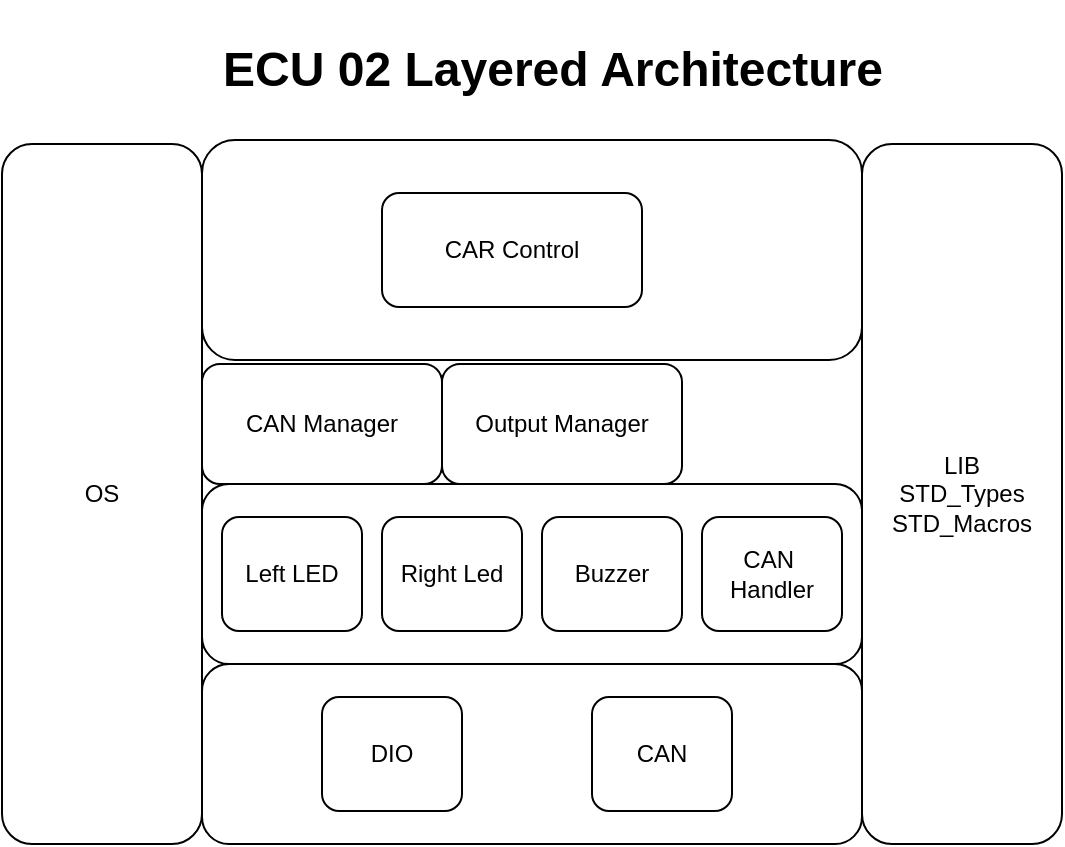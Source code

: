 <mxfile version="20.3.0" type="device"><diagram id="DYB2YPXjzRrgQ1MxS6ww" name="Page-1"><mxGraphModel dx="868" dy="553" grid="1" gridSize="10" guides="1" tooltips="1" connect="1" arrows="1" fold="1" page="1" pageScale="1" pageWidth="850" pageHeight="1100" math="0" shadow="0"><root><mxCell id="0"/><mxCell id="1" parent="0"/><mxCell id="_McTioFNZwLfmJzs1pRS-1" value="" style="rounded=1;whiteSpace=wrap;html=1;" vertex="1" parent="1"><mxGeometry x="230" y="138" width="330" height="110" as="geometry"/></mxCell><mxCell id="_McTioFNZwLfmJzs1pRS-2" value="CAN Manager" style="rounded=1;whiteSpace=wrap;html=1;" vertex="1" parent="1"><mxGeometry x="230" y="250" width="120" height="60" as="geometry"/></mxCell><mxCell id="_McTioFNZwLfmJzs1pRS-3" value="Output Manager" style="rounded=1;whiteSpace=wrap;html=1;" vertex="1" parent="1"><mxGeometry x="350" y="250" width="120" height="60" as="geometry"/></mxCell><mxCell id="_McTioFNZwLfmJzs1pRS-4" value="" style="rounded=1;whiteSpace=wrap;html=1;" vertex="1" parent="1"><mxGeometry x="230" y="310" width="330" height="90" as="geometry"/></mxCell><mxCell id="_McTioFNZwLfmJzs1pRS-5" value="" style="rounded=1;whiteSpace=wrap;html=1;" vertex="1" parent="1"><mxGeometry x="230" y="400" width="330" height="90" as="geometry"/></mxCell><mxCell id="_McTioFNZwLfmJzs1pRS-6" value="OS" style="rounded=1;whiteSpace=wrap;html=1;" vertex="1" parent="1"><mxGeometry x="130" y="140" width="100" height="350" as="geometry"/></mxCell><mxCell id="_McTioFNZwLfmJzs1pRS-7" value="LIB&lt;br&gt;STD_Types&lt;br&gt;STD_Macros" style="rounded=1;whiteSpace=wrap;html=1;" vertex="1" parent="1"><mxGeometry x="560" y="140" width="100" height="350" as="geometry"/></mxCell><mxCell id="_McTioFNZwLfmJzs1pRS-9" value="CAR Control" style="rounded=1;whiteSpace=wrap;html=1;" vertex="1" parent="1"><mxGeometry x="320" y="164.5" width="130" height="57" as="geometry"/></mxCell><mxCell id="_McTioFNZwLfmJzs1pRS-11" value="Left LED" style="rounded=1;whiteSpace=wrap;html=1;" vertex="1" parent="1"><mxGeometry x="240" y="326.5" width="70" height="57" as="geometry"/></mxCell><mxCell id="_McTioFNZwLfmJzs1pRS-12" value="Right Led" style="rounded=1;whiteSpace=wrap;html=1;" vertex="1" parent="1"><mxGeometry x="320" y="326.5" width="70" height="57" as="geometry"/></mxCell><mxCell id="_McTioFNZwLfmJzs1pRS-13" value="Buzzer" style="rounded=1;whiteSpace=wrap;html=1;" vertex="1" parent="1"><mxGeometry x="400" y="326.5" width="70" height="57" as="geometry"/></mxCell><mxCell id="_McTioFNZwLfmJzs1pRS-14" value="CAN&amp;nbsp;&lt;br&gt;Handler" style="rounded=1;whiteSpace=wrap;html=1;" vertex="1" parent="1"><mxGeometry x="480" y="326.5" width="70" height="57" as="geometry"/></mxCell><mxCell id="_McTioFNZwLfmJzs1pRS-15" value="DIO" style="rounded=1;whiteSpace=wrap;html=1;" vertex="1" parent="1"><mxGeometry x="290" y="416.5" width="70" height="57" as="geometry"/></mxCell><mxCell id="_McTioFNZwLfmJzs1pRS-16" value="CAN" style="rounded=1;whiteSpace=wrap;html=1;" vertex="1" parent="1"><mxGeometry x="425" y="416.5" width="70" height="57" as="geometry"/></mxCell><mxCell id="_McTioFNZwLfmJzs1pRS-18" value="&lt;h1&gt;ECU 02 Layered Architecture&lt;/h1&gt;" style="text;html=1;align=center;verticalAlign=middle;resizable=0;points=[];autosize=1;strokeColor=none;fillColor=none;" vertex="1" parent="1"><mxGeometry x="230" y="68" width="350" height="70" as="geometry"/></mxCell></root></mxGraphModel></diagram></mxfile>